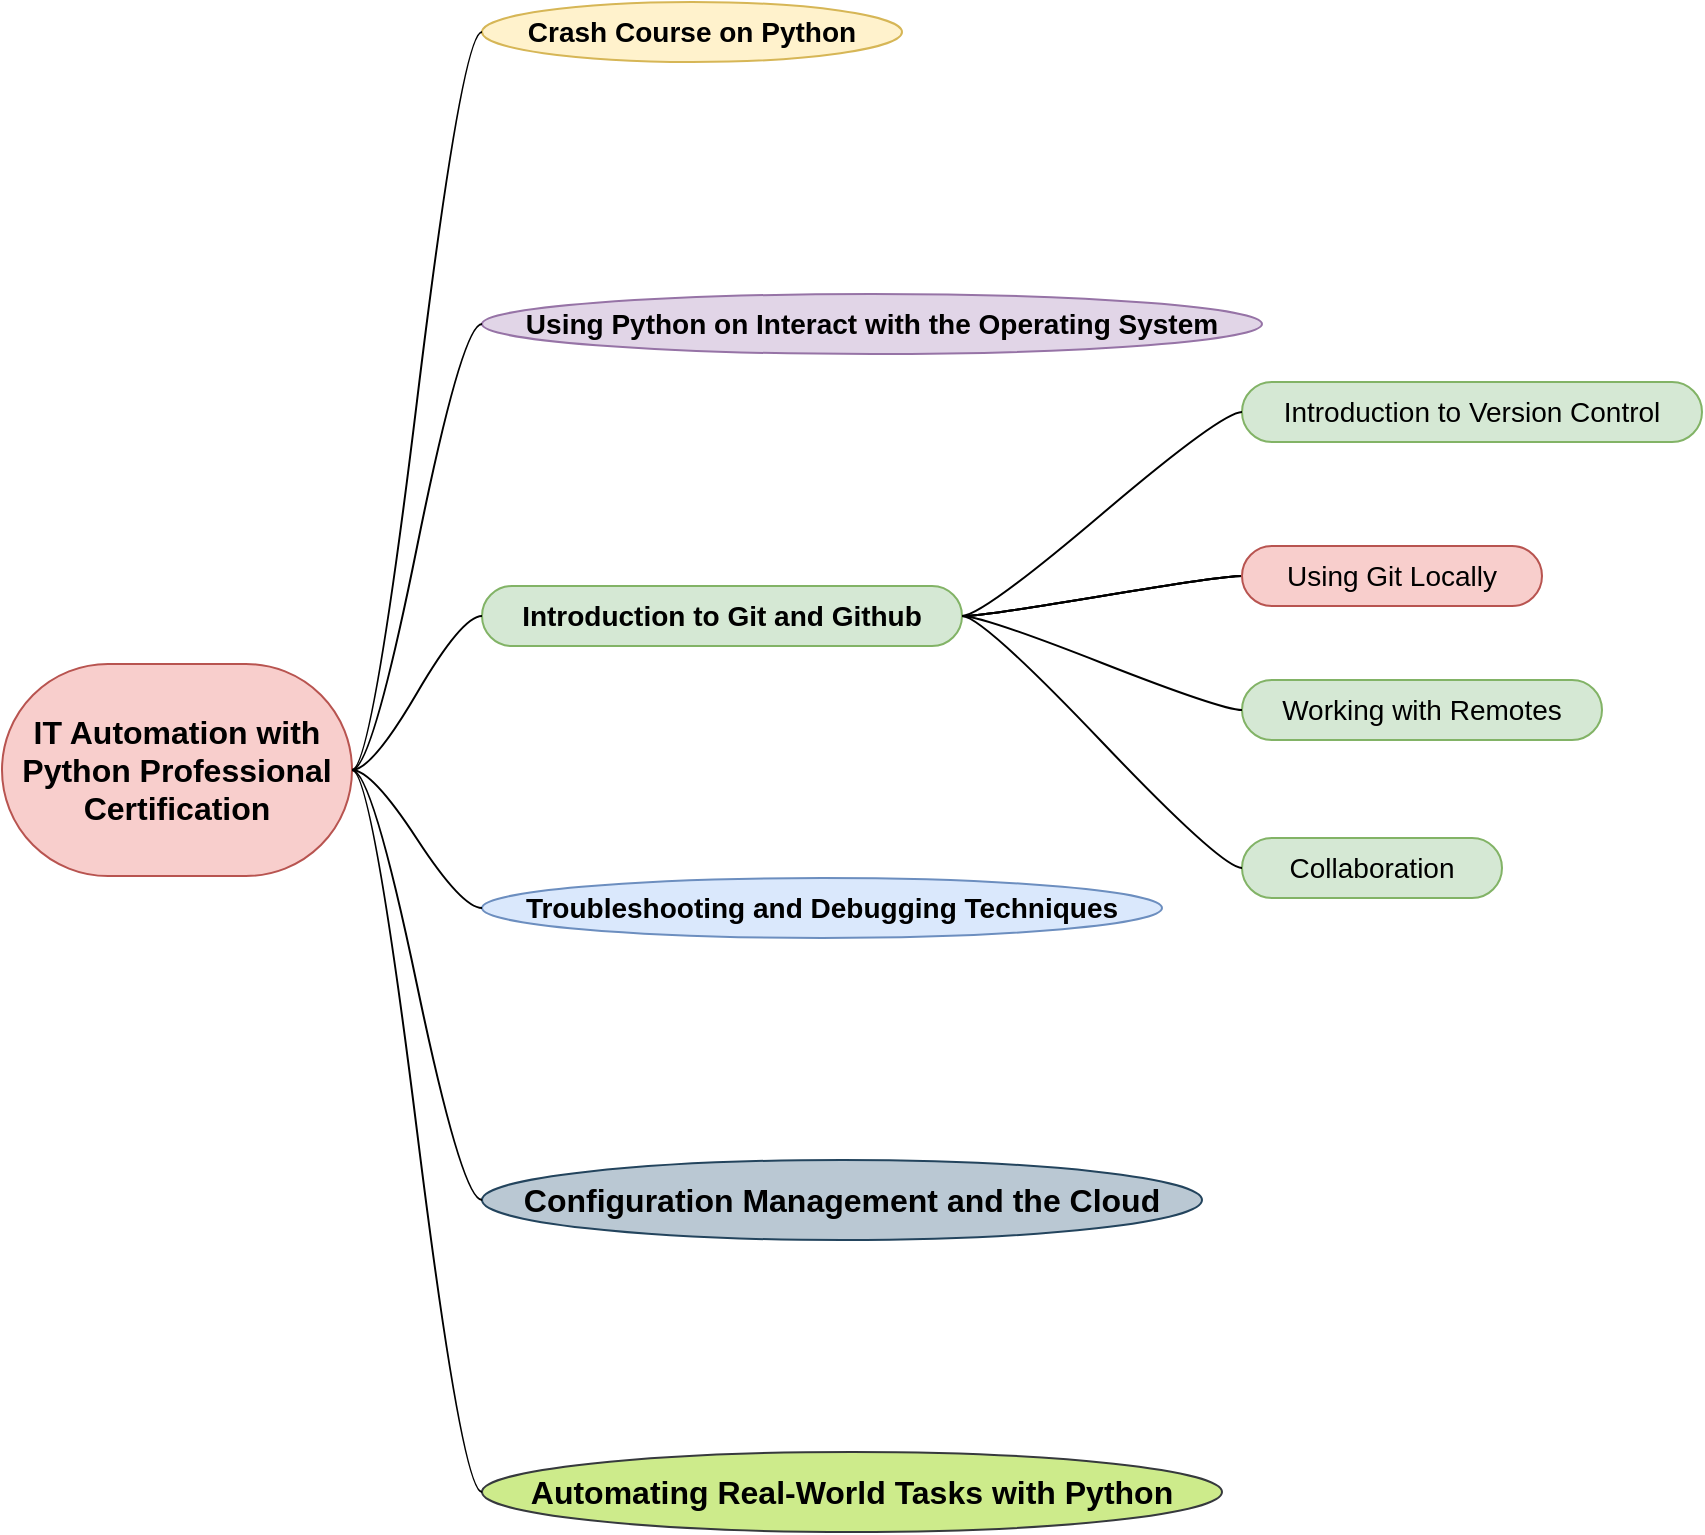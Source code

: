 <mxfile version="24.0.7" type="github">
  <diagram id="ofYes78XySD6svBbnEtc" name="mindmap">
    <mxGraphModel dx="1272" dy="863" grid="1" gridSize="10" guides="1" tooltips="1" connect="1" arrows="1" fold="1" page="1" pageScale="1" pageWidth="1169" pageHeight="827" math="0" shadow="0">
      <root>
        <mxCell id="0" />
        <mxCell id="1" parent="0" />
        <mxCell id="7A9Nsc4ex4pMhRbyFMyU-11" value="&lt;span style=&quot;font-size: 16px; font-weight: 700;&quot;&gt;IT Automation with Python Professional Certification&lt;/span&gt;" style="whiteSpace=wrap;html=1;align=center;newEdgeStyle={&quot;edgeStyle&quot;:&quot;entityRelationEdgeStyle&quot;,&quot;startArrow&quot;:&quot;none&quot;,&quot;endArrow&quot;:&quot;none&quot;,&quot;segment&quot;:10,&quot;curved&quot;:1,&quot;sourcePerimeterSpacing&quot;:0,&quot;targetPerimeterSpacing&quot;:0};treeFolding=1;treeMoving=1;fillColor=#f8cecc;strokeColor=#b85450;rounded=1;arcSize=50;strokeWidth=1;autosize=1;spacing=4;flipV=1;flipH=1;" vertex="1" parent="1">
          <mxGeometry x="40" y="371" width="175" height="106" as="geometry" />
        </mxCell>
        <mxCell id="sSG0IadVRn5RAbSZcoSn-16" value="" style="edgeStyle=entityRelationEdgeStyle;startArrow=none;endArrow=none;segment=10;curved=1;sourcePerimeterSpacing=0;targetPerimeterSpacing=0;rounded=0;" edge="1" target="sSG0IadVRn5RAbSZcoSn-15" parent="1">
          <mxGeometry x="790" y="324" width="80" height="20" as="geometry">
            <mxPoint x="870" y="437.0" as="sourcePoint" />
          </mxGeometry>
        </mxCell>
        <mxCell id="sSG0IadVRn5RAbSZcoSn-18" value="" style="edgeStyle=entityRelationEdgeStyle;startArrow=none;endArrow=none;segment=10;curved=1;sourcePerimeterSpacing=0;targetPerimeterSpacing=0;rounded=0;" edge="1" target="sSG0IadVRn5RAbSZcoSn-17" parent="1">
          <mxGeometry x="790" y="530" width="80" height="20" as="geometry">
            <mxPoint x="870" y="437.0" as="sourcePoint" />
          </mxGeometry>
        </mxCell>
        <mxCell id="sSG0IadVRn5RAbSZcoSn-25" value="&lt;span style=&quot;font-size: 14px; font-weight: 700;&quot;&gt;Using Python on Interact with the Operating System&lt;/span&gt;" style="whiteSpace=wrap;html=1;rounded=1;arcSize=50;align=center;verticalAlign=middle;strokeWidth=1;autosize=1;spacing=4;treeFolding=1;treeMoving=1;newEdgeStyle={&quot;edgeStyle&quot;:&quot;entityRelationEdgeStyle&quot;,&quot;startArrow&quot;:&quot;none&quot;,&quot;endArrow&quot;:&quot;none&quot;,&quot;segment&quot;:10,&quot;curved&quot;:1,&quot;sourcePerimeterSpacing&quot;:0,&quot;targetPerimeterSpacing&quot;:0};fillColor=#e1d5e7;strokeColor=#9673a6;shape=ellipse;perimeter=ellipsePerimeter;" vertex="1" parent="1">
          <mxGeometry x="280" y="186" width="390" height="30" as="geometry" />
        </mxCell>
        <mxCell id="sSG0IadVRn5RAbSZcoSn-26" value="" style="edgeStyle=entityRelationEdgeStyle;startArrow=none;endArrow=none;segment=10;curved=1;sourcePerimeterSpacing=0;targetPerimeterSpacing=0;rounded=0;" edge="1" target="sSG0IadVRn5RAbSZcoSn-25" parent="1" source="7A9Nsc4ex4pMhRbyFMyU-11">
          <mxGeometry x="583" y="278" width="80" height="26" as="geometry" />
        </mxCell>
        <mxCell id="bFNeGJaWFLLYt5w_oQmf-9" value="" style="edgeStyle=entityRelationEdgeStyle;rounded=0;orthogonalLoop=1;jettySize=auto;html=1;startArrow=none;endArrow=none;segment=10;curved=1;sourcePerimeterSpacing=0;targetPerimeterSpacing=0;" edge="1" parent="1" source="sSG0IadVRn5RAbSZcoSn-27" target="bFNeGJaWFLLYt5w_oQmf-8">
          <mxGeometry relative="1" as="geometry" />
        </mxCell>
        <mxCell id="bFNeGJaWFLLYt5w_oQmf-10" value="" style="edgeStyle=entityRelationEdgeStyle;rounded=0;orthogonalLoop=1;jettySize=auto;html=1;startArrow=none;endArrow=none;segment=10;curved=1;sourcePerimeterSpacing=0;targetPerimeterSpacing=0;" edge="1" parent="1" source="sSG0IadVRn5RAbSZcoSn-27" target="bFNeGJaWFLLYt5w_oQmf-8">
          <mxGeometry relative="1" as="geometry" />
        </mxCell>
        <mxCell id="bFNeGJaWFLLYt5w_oQmf-11" value="" style="edgeStyle=entityRelationEdgeStyle;rounded=0;orthogonalLoop=1;jettySize=auto;html=1;startArrow=none;endArrow=none;segment=10;curved=1;sourcePerimeterSpacing=0;targetPerimeterSpacing=0;" edge="1" parent="1" source="sSG0IadVRn5RAbSZcoSn-27" target="bFNeGJaWFLLYt5w_oQmf-8">
          <mxGeometry relative="1" as="geometry" />
        </mxCell>
        <mxCell id="sSG0IadVRn5RAbSZcoSn-27" value="&lt;span style=&quot;font-size: 14px; font-weight: 700;&quot;&gt;Introduction to Git and Github&lt;/span&gt;" style="whiteSpace=wrap;html=1;rounded=1;arcSize=50;align=center;verticalAlign=middle;strokeWidth=1;autosize=1;spacing=4;treeFolding=1;treeMoving=1;newEdgeStyle={&quot;edgeStyle&quot;:&quot;entityRelationEdgeStyle&quot;,&quot;startArrow&quot;:&quot;none&quot;,&quot;endArrow&quot;:&quot;none&quot;,&quot;segment&quot;:10,&quot;curved&quot;:1,&quot;sourcePerimeterSpacing&quot;:0,&quot;targetPerimeterSpacing&quot;:0};fillColor=#d5e8d4;strokeColor=#82b366;" vertex="1" parent="1">
          <mxGeometry x="280" y="332" width="240" height="30" as="geometry" />
        </mxCell>
        <mxCell id="sSG0IadVRn5RAbSZcoSn-28" value="" style="edgeStyle=entityRelationEdgeStyle;startArrow=none;endArrow=none;segment=10;curved=1;sourcePerimeterSpacing=0;targetPerimeterSpacing=0;rounded=0;" edge="1" target="sSG0IadVRn5RAbSZcoSn-27" parent="1" source="7A9Nsc4ex4pMhRbyFMyU-11">
          <mxGeometry x="790" y="424" width="80" height="26" as="geometry" />
        </mxCell>
        <mxCell id="sSG0IadVRn5RAbSZcoSn-45" value="&lt;span style=&quot;font-size: 14px; font-weight: 700;&quot;&gt;Troubleshooting and Debugging Techniques&lt;/span&gt;" style="whiteSpace=wrap;html=1;rounded=1;arcSize=50;align=center;verticalAlign=middle;strokeWidth=1;autosize=1;spacing=4;treeFolding=1;treeMoving=1;newEdgeStyle={&quot;edgeStyle&quot;:&quot;entityRelationEdgeStyle&quot;,&quot;startArrow&quot;:&quot;none&quot;,&quot;endArrow&quot;:&quot;none&quot;,&quot;segment&quot;:10,&quot;curved&quot;:1,&quot;sourcePerimeterSpacing&quot;:0,&quot;targetPerimeterSpacing&quot;:0};fillColor=#dae8fc;strokeColor=#6c8ebf;shape=ellipse;perimeter=ellipsePerimeter;" vertex="1" parent="1">
          <mxGeometry x="280" y="478" width="340" height="30" as="geometry" />
        </mxCell>
        <mxCell id="sSG0IadVRn5RAbSZcoSn-46" value="" style="edgeStyle=entityRelationEdgeStyle;startArrow=none;endArrow=none;segment=10;curved=1;sourcePerimeterSpacing=0;targetPerimeterSpacing=0;rounded=0;" edge="1" target="sSG0IadVRn5RAbSZcoSn-45" parent="1" source="7A9Nsc4ex4pMhRbyFMyU-11">
          <mxGeometry x="295" y="411" width="80" height="26" as="geometry" />
        </mxCell>
        <mxCell id="sSG0IadVRn5RAbSZcoSn-47" value="&lt;span style=&quot;font-size: 16px; font-weight: 700;&quot;&gt;Configuration Management and the Cloud&lt;/span&gt;" style="whiteSpace=wrap;html=1;rounded=1;arcSize=50;align=center;verticalAlign=middle;strokeWidth=1;autosize=1;spacing=4;treeFolding=1;treeMoving=1;newEdgeStyle={&quot;edgeStyle&quot;:&quot;entityRelationEdgeStyle&quot;,&quot;startArrow&quot;:&quot;none&quot;,&quot;endArrow&quot;:&quot;none&quot;,&quot;segment&quot;:10,&quot;curved&quot;:1,&quot;sourcePerimeterSpacing&quot;:0,&quot;targetPerimeterSpacing&quot;:0};fillColor=#bac8d3;strokeColor=#23445d;shape=ellipse;perimeter=ellipsePerimeter;" vertex="1" parent="1">
          <mxGeometry x="280" y="619" width="360" height="40" as="geometry" />
        </mxCell>
        <mxCell id="sSG0IadVRn5RAbSZcoSn-48" value="" style="edgeStyle=entityRelationEdgeStyle;startArrow=none;endArrow=none;segment=10;curved=1;sourcePerimeterSpacing=0;targetPerimeterSpacing=0;rounded=0;" edge="1" target="sSG0IadVRn5RAbSZcoSn-47" parent="1" source="7A9Nsc4ex4pMhRbyFMyU-11">
          <mxGeometry x="295" y="411" width="80" height="26" as="geometry" />
        </mxCell>
        <mxCell id="sSG0IadVRn5RAbSZcoSn-49" value="&lt;span style=&quot;font-size: 14px; font-weight: 700;&quot;&gt;Crash Course on Python&lt;/span&gt;" style="whiteSpace=wrap;html=1;rounded=1;arcSize=50;align=center;verticalAlign=middle;strokeWidth=1;autosize=1;spacing=4;treeFolding=1;treeMoving=1;newEdgeStyle={&quot;edgeStyle&quot;:&quot;entityRelationEdgeStyle&quot;,&quot;startArrow&quot;:&quot;none&quot;,&quot;endArrow&quot;:&quot;none&quot;,&quot;segment&quot;:10,&quot;curved&quot;:1,&quot;sourcePerimeterSpacing&quot;:0,&quot;targetPerimeterSpacing&quot;:0};fillColor=#fff2cc;strokeColor=#d6b656;shape=ellipse;perimeter=ellipsePerimeter;" vertex="1" parent="1">
          <mxGeometry x="280" y="40" width="210" height="30" as="geometry" />
        </mxCell>
        <mxCell id="sSG0IadVRn5RAbSZcoSn-50" value="" style="edgeStyle=entityRelationEdgeStyle;startArrow=none;endArrow=none;segment=10;curved=1;sourcePerimeterSpacing=0;targetPerimeterSpacing=0;rounded=0;" edge="1" target="sSG0IadVRn5RAbSZcoSn-49" parent="1" source="7A9Nsc4ex4pMhRbyFMyU-11">
          <mxGeometry x="88" y="265" width="80" height="26" as="geometry" />
        </mxCell>
        <mxCell id="sSG0IadVRn5RAbSZcoSn-53" value="&lt;span style=&quot;font-size: 16px; font-weight: 700;&quot;&gt;Automating Real-World Tasks with Python&lt;/span&gt;" style="whiteSpace=wrap;html=1;rounded=1;arcSize=50;align=center;verticalAlign=middle;strokeWidth=1;autosize=1;spacing=4;treeFolding=1;treeMoving=1;newEdgeStyle={&quot;edgeStyle&quot;:&quot;entityRelationEdgeStyle&quot;,&quot;startArrow&quot;:&quot;none&quot;,&quot;endArrow&quot;:&quot;none&quot;,&quot;segment&quot;:10,&quot;curved&quot;:1,&quot;sourcePerimeterSpacing&quot;:0,&quot;targetPerimeterSpacing&quot;:0};fillColor=#cdeb8b;strokeColor=#36393d;shape=ellipse;perimeter=ellipsePerimeter;" vertex="1" parent="1">
          <mxGeometry x="280" y="765" width="370" height="40" as="geometry" />
        </mxCell>
        <mxCell id="sSG0IadVRn5RAbSZcoSn-54" value="" style="edgeStyle=entityRelationEdgeStyle;startArrow=none;endArrow=none;segment=10;curved=1;sourcePerimeterSpacing=0;targetPerimeterSpacing=0;rounded=0;" edge="1" target="sSG0IadVRn5RAbSZcoSn-53" parent="1" source="7A9Nsc4ex4pMhRbyFMyU-11">
          <mxGeometry x="295" y="411" width="80" height="26" as="geometry" />
        </mxCell>
        <mxCell id="bFNeGJaWFLLYt5w_oQmf-1" value="&lt;span style=&quot;font-size: 14px;&quot;&gt;Introduction to Version Control&lt;/span&gt;" style="whiteSpace=wrap;html=1;rounded=1;arcSize=50;align=center;verticalAlign=middle;strokeWidth=1;autosize=1;spacing=4;treeFolding=1;treeMoving=1;newEdgeStyle={&quot;edgeStyle&quot;:&quot;entityRelationEdgeStyle&quot;,&quot;startArrow&quot;:&quot;none&quot;,&quot;endArrow&quot;:&quot;none&quot;,&quot;segment&quot;:10,&quot;curved&quot;:1,&quot;sourcePerimeterSpacing&quot;:0,&quot;targetPerimeterSpacing&quot;:0};fillColor=#d5e8d4;strokeColor=#82b366;" vertex="1" parent="1">
          <mxGeometry x="660" y="230" width="230" height="30" as="geometry" />
        </mxCell>
        <mxCell id="bFNeGJaWFLLYt5w_oQmf-2" value="" style="edgeStyle=entityRelationEdgeStyle;startArrow=none;endArrow=none;segment=10;curved=1;sourcePerimeterSpacing=0;targetPerimeterSpacing=0;rounded=0;" edge="1" target="bFNeGJaWFLLYt5w_oQmf-1" parent="1" source="sSG0IadVRn5RAbSZcoSn-27">
          <mxGeometry x="600" y="334" width="80" height="26" as="geometry" />
        </mxCell>
        <mxCell id="bFNeGJaWFLLYt5w_oQmf-8" value="&lt;span style=&quot;font-size: 14px;&quot;&gt;Using Git Locally&lt;/span&gt;" style="whiteSpace=wrap;html=1;rounded=1;arcSize=50;align=center;verticalAlign=middle;strokeWidth=1;autosize=1;spacing=4;treeFolding=1;treeMoving=1;newEdgeStyle={&quot;edgeStyle&quot;:&quot;entityRelationEdgeStyle&quot;,&quot;startArrow&quot;:&quot;none&quot;,&quot;endArrow&quot;:&quot;none&quot;,&quot;segment&quot;:10,&quot;curved&quot;:1,&quot;sourcePerimeterSpacing&quot;:0,&quot;targetPerimeterSpacing&quot;:0};fillColor=#f8cecc;strokeColor=#b85450;" vertex="1" collapsed="1" parent="1">
          <mxGeometry x="660" y="312" width="150" height="30" as="geometry" />
        </mxCell>
        <mxCell id="bFNeGJaWFLLYt5w_oQmf-13" value="&lt;span style=&quot;font-size: 14px;&quot;&gt;Working with Remotes&lt;/span&gt;" style="whiteSpace=wrap;html=1;rounded=1;arcSize=50;align=center;verticalAlign=middle;strokeWidth=1;autosize=1;spacing=4;treeFolding=1;treeMoving=1;newEdgeStyle={&quot;edgeStyle&quot;:&quot;entityRelationEdgeStyle&quot;,&quot;startArrow&quot;:&quot;none&quot;,&quot;endArrow&quot;:&quot;none&quot;,&quot;segment&quot;:10,&quot;curved&quot;:1,&quot;sourcePerimeterSpacing&quot;:0,&quot;targetPerimeterSpacing&quot;:0};fillColor=#d5e8d4;strokeColor=#82b366;" vertex="1" parent="1">
          <mxGeometry x="660" y="379" width="180" height="30" as="geometry" />
        </mxCell>
        <mxCell id="bFNeGJaWFLLYt5w_oQmf-14" value="" style="edgeStyle=entityRelationEdgeStyle;startArrow=none;endArrow=none;segment=10;curved=1;sourcePerimeterSpacing=0;targetPerimeterSpacing=0;rounded=0;" edge="1" target="bFNeGJaWFLLYt5w_oQmf-13" parent="1" source="sSG0IadVRn5RAbSZcoSn-27">
          <mxGeometry x="600" y="334" width="80" height="26" as="geometry" />
        </mxCell>
        <mxCell id="PBflZLoCEYWwPeGmd2yE-5" value="&lt;span style=&quot;font-size: 14px;&quot;&gt;Collaboration&lt;/span&gt;" style="whiteSpace=wrap;html=1;rounded=1;arcSize=50;align=center;verticalAlign=middle;strokeWidth=1;autosize=1;spacing=4;treeFolding=1;treeMoving=1;newEdgeStyle={&quot;edgeStyle&quot;:&quot;entityRelationEdgeStyle&quot;,&quot;startArrow&quot;:&quot;none&quot;,&quot;endArrow&quot;:&quot;none&quot;,&quot;segment&quot;:10,&quot;curved&quot;:1,&quot;sourcePerimeterSpacing&quot;:0,&quot;targetPerimeterSpacing&quot;:0};fillColor=#d5e8d4;strokeColor=#82b366;" vertex="1" parent="1">
          <mxGeometry x="660" y="458" width="130" height="30" as="geometry" />
        </mxCell>
        <mxCell id="PBflZLoCEYWwPeGmd2yE-6" value="" style="edgeStyle=entityRelationEdgeStyle;startArrow=none;endArrow=none;segment=10;curved=1;sourcePerimeterSpacing=0;targetPerimeterSpacing=0;rounded=0;" edge="1" target="PBflZLoCEYWwPeGmd2yE-5" parent="1" source="sSG0IadVRn5RAbSZcoSn-27">
          <mxGeometry x="600" y="334" width="80" height="26" as="geometry" />
        </mxCell>
        <mxCell id="a6SLfE--WiMAmOVfJzHM-1" value="Undoing Things" style="whiteSpace=wrap;html=1;rounded=1;arcSize=50;align=center;verticalAlign=middle;strokeWidth=1;autosize=1;spacing=4;treeFolding=1;treeMoving=1;newEdgeStyle={&quot;edgeStyle&quot;:&quot;entityRelationEdgeStyle&quot;,&quot;startArrow&quot;:&quot;none&quot;,&quot;endArrow&quot;:&quot;none&quot;,&quot;segment&quot;:10,&quot;curved&quot;:1,&quot;sourcePerimeterSpacing&quot;:0,&quot;targetPerimeterSpacing&quot;:0};fillColor=#f8cecc;strokeColor=#b85450;" vertex="1" visible="0" parent="1">
          <mxGeometry x="845" y="305" width="130" height="30" as="geometry" />
        </mxCell>
        <mxCell id="a6SLfE--WiMAmOVfJzHM-2" value="" style="edgeStyle=entityRelationEdgeStyle;startArrow=none;endArrow=none;segment=10;curved=1;sourcePerimeterSpacing=0;targetPerimeterSpacing=0;rounded=0;" edge="1" visible="0" target="a6SLfE--WiMAmOVfJzHM-1" parent="1" source="bFNeGJaWFLLYt5w_oQmf-8">
          <mxGeometry x="890" y="314" width="80" height="26" as="geometry" />
        </mxCell>
        <mxCell id="a6SLfE--WiMAmOVfJzHM-3" value="Branching and Merging" style="whiteSpace=wrap;html=1;rounded=1;arcSize=50;align=center;verticalAlign=middle;strokeWidth=1;autosize=1;spacing=4;treeFolding=1;treeMoving=1;newEdgeStyle={&quot;edgeStyle&quot;:&quot;entityRelationEdgeStyle&quot;,&quot;startArrow&quot;:&quot;none&quot;,&quot;endArrow&quot;:&quot;none&quot;,&quot;segment&quot;:10,&quot;curved&quot;:1,&quot;sourcePerimeterSpacing&quot;:0,&quot;targetPerimeterSpacing&quot;:0};fillColor=#f8cecc;strokeColor=#b85450;" vertex="1" visible="0" parent="1">
          <mxGeometry x="845" y="352" width="170" height="30" as="geometry" />
        </mxCell>
        <mxCell id="a6SLfE--WiMAmOVfJzHM-4" value="" style="edgeStyle=entityRelationEdgeStyle;startArrow=none;endArrow=none;segment=10;curved=1;sourcePerimeterSpacing=0;targetPerimeterSpacing=0;rounded=0;" edge="1" visible="0" target="a6SLfE--WiMAmOVfJzHM-3" parent="1" source="bFNeGJaWFLLYt5w_oQmf-8">
          <mxGeometry x="890" y="314" width="80" height="26" as="geometry" />
        </mxCell>
        <mxCell id="a6SLfE--WiMAmOVfJzHM-5" value="Advanced Git interaction" style="whiteSpace=wrap;html=1;rounded=1;arcSize=50;align=center;verticalAlign=middle;strokeWidth=1;autosize=1;spacing=4;treeFolding=1;treeMoving=1;newEdgeStyle={&quot;edgeStyle&quot;:&quot;entityRelationEdgeStyle&quot;,&quot;startArrow&quot;:&quot;none&quot;,&quot;endArrow&quot;:&quot;none&quot;,&quot;segment&quot;:10,&quot;curved&quot;:1,&quot;sourcePerimeterSpacing&quot;:0,&quot;targetPerimeterSpacing&quot;:0};fillColor=#f8cecc;strokeColor=#b85450;" vertex="1" visible="0" parent="1">
          <mxGeometry x="845" y="258" width="180" height="30" as="geometry" />
        </mxCell>
        <mxCell id="a6SLfE--WiMAmOVfJzHM-6" value="" style="edgeStyle=entityRelationEdgeStyle;startArrow=none;endArrow=none;segment=10;curved=1;sourcePerimeterSpacing=0;targetPerimeterSpacing=0;rounded=0;" edge="1" visible="0" target="a6SLfE--WiMAmOVfJzHM-5" parent="1" source="bFNeGJaWFLLYt5w_oQmf-8">
          <mxGeometry x="890" y="314" width="80" height="26" as="geometry" />
        </mxCell>
        <mxCell id="a6SLfE--WiMAmOVfJzHM-7" value="Module2 Review" style="whiteSpace=wrap;html=1;rounded=1;arcSize=50;align=center;verticalAlign=middle;strokeWidth=1;autosize=1;spacing=4;treeFolding=1;treeMoving=1;newEdgeStyle={&quot;edgeStyle&quot;:&quot;entityRelationEdgeStyle&quot;,&quot;startArrow&quot;:&quot;none&quot;,&quot;endArrow&quot;:&quot;none&quot;,&quot;segment&quot;:10,&quot;curved&quot;:1,&quot;sourcePerimeterSpacing&quot;:0,&quot;targetPerimeterSpacing&quot;:0};fillColor=#f8cecc;strokeColor=#b85450;" vertex="1" visible="0" parent="1">
          <mxGeometry x="845" y="399" width="130" height="30" as="geometry" />
        </mxCell>
        <mxCell id="a6SLfE--WiMAmOVfJzHM-8" value="" style="edgeStyle=entityRelationEdgeStyle;startArrow=none;endArrow=none;segment=10;curved=1;sourcePerimeterSpacing=0;targetPerimeterSpacing=0;rounded=0;" edge="1" visible="0" target="a6SLfE--WiMAmOVfJzHM-7" parent="1" source="bFNeGJaWFLLYt5w_oQmf-8">
          <mxGeometry x="890" y="314" width="80" height="26" as="geometry" />
        </mxCell>
      </root>
    </mxGraphModel>
  </diagram>
</mxfile>
